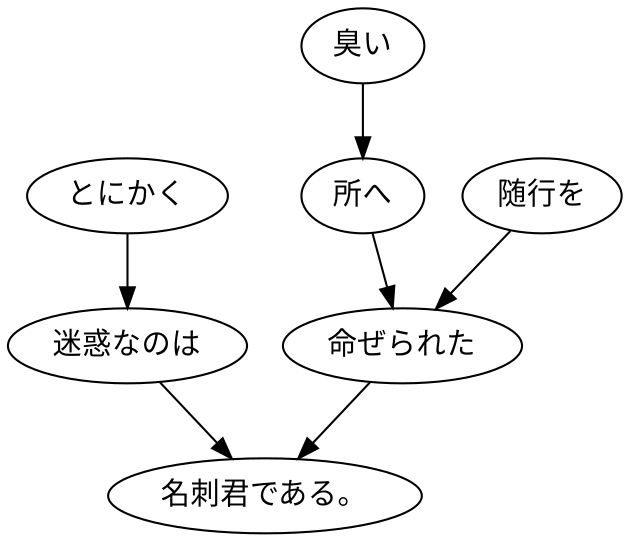 digraph graph2277 {
	node0 [label="とにかく"];
	node1 [label="迷惑なのは"];
	node2 [label="臭い"];
	node3 [label="所へ"];
	node4 [label="随行を"];
	node5 [label="命ぜられた"];
	node6 [label="名刺君である。"];
	node0 -> node1;
	node1 -> node6;
	node2 -> node3;
	node3 -> node5;
	node4 -> node5;
	node5 -> node6;
}
